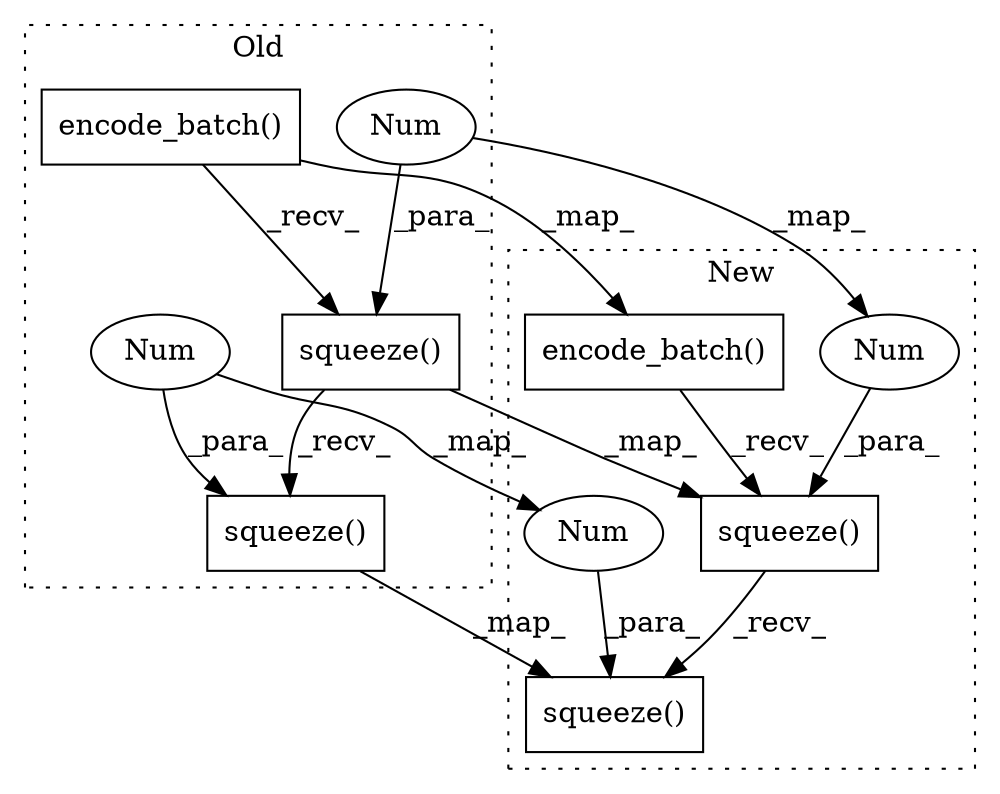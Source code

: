digraph G {
subgraph cluster0 {
1 [label="encode_batch()" a="75" s="5112,5161" l="40,1" shape="box"];
4 [label="squeeze()" a="75" s="5112,5172" l="59,1" shape="box"];
6 [label="Num" a="76" s="5171" l="1" shape="ellipse"];
7 [label="squeeze()" a="75" s="5112,5183" l="70,1" shape="box"];
10 [label="Num" a="76" s="5182" l="1" shape="ellipse"];
label = "Old";
style="dotted";
}
subgraph cluster1 {
2 [label="encode_batch()" a="75" s="5602,5662" l="40,1" shape="box"];
3 [label="squeeze()" a="75" s="5602,5673" l="70,1" shape="box"];
5 [label="Num" a="76" s="5672" l="1" shape="ellipse"];
8 [label="squeeze()" a="75" s="5602,5684" l="81,1" shape="box"];
9 [label="Num" a="76" s="5683" l="1" shape="ellipse"];
label = "New";
style="dotted";
}
1 -> 4 [label="_recv_"];
1 -> 2 [label="_map_"];
2 -> 3 [label="_recv_"];
3 -> 8 [label="_recv_"];
4 -> 7 [label="_recv_"];
4 -> 3 [label="_map_"];
5 -> 3 [label="_para_"];
6 -> 5 [label="_map_"];
6 -> 4 [label="_para_"];
7 -> 8 [label="_map_"];
9 -> 8 [label="_para_"];
10 -> 7 [label="_para_"];
10 -> 9 [label="_map_"];
}